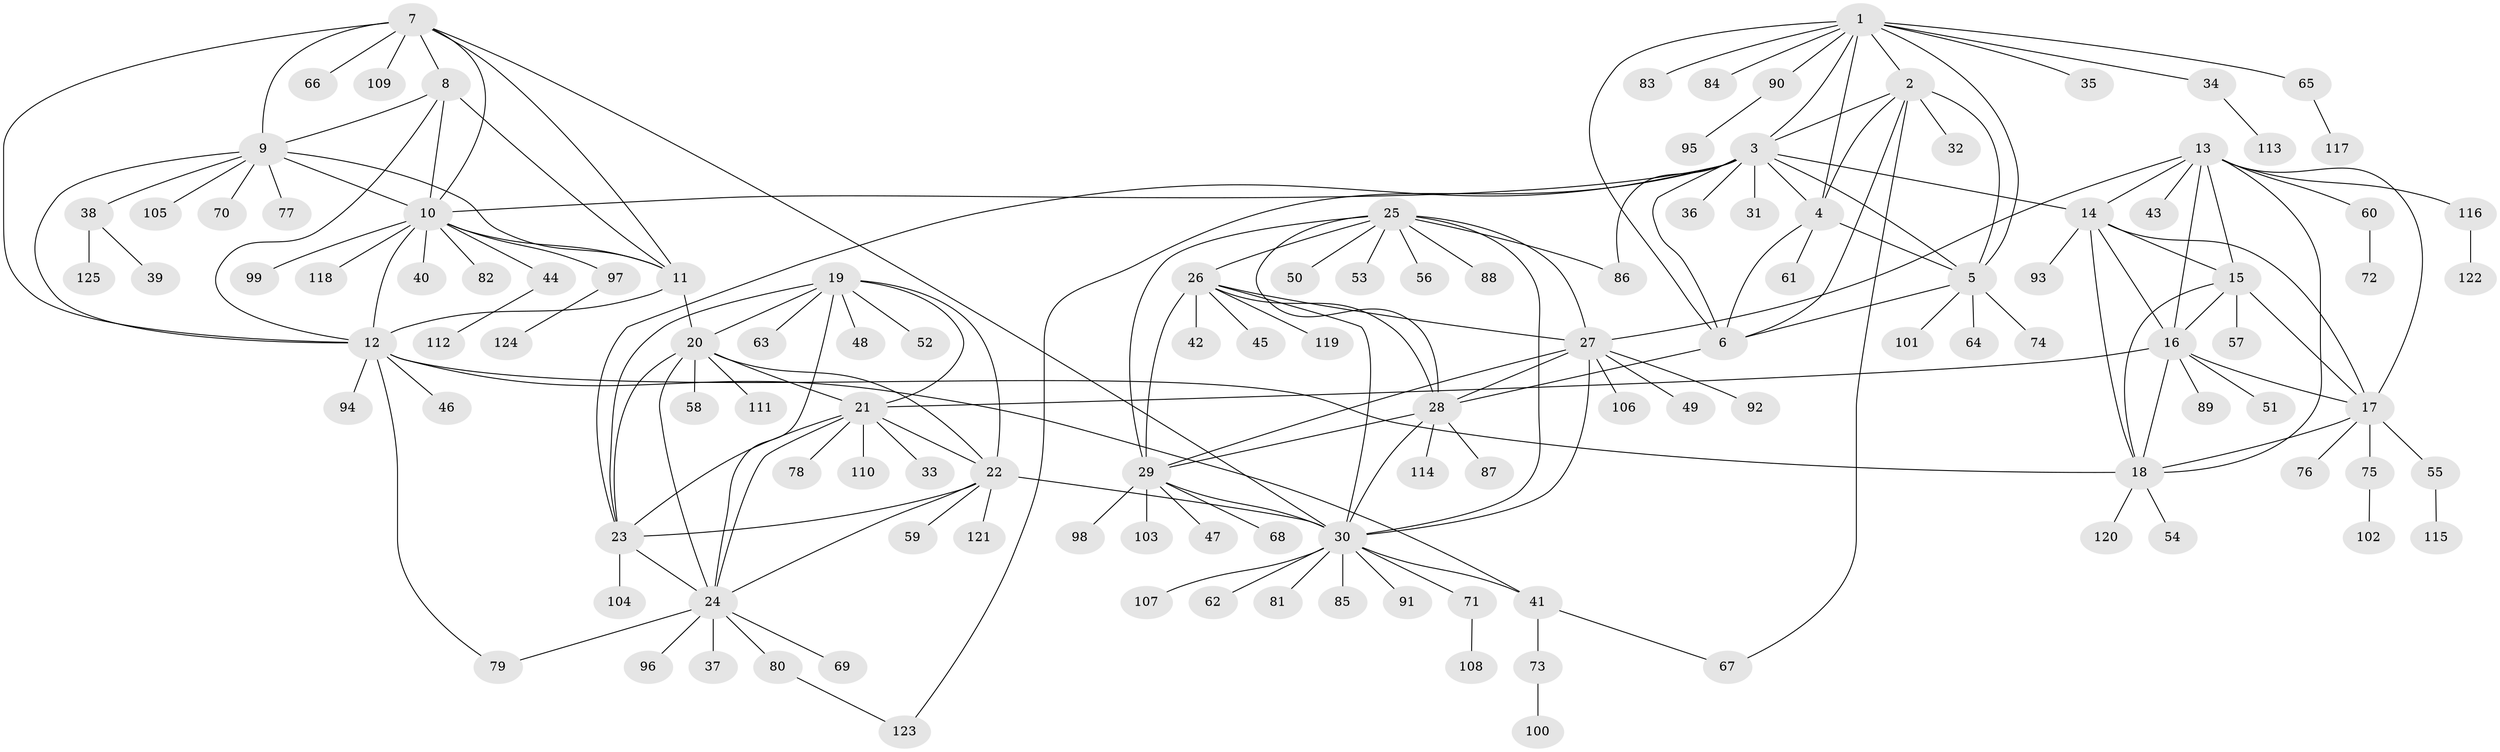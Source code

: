 // coarse degree distribution, {8: 0.045454545454545456, 5: 0.056818181818181816, 12: 0.022727272727272728, 10: 0.022727272727272728, 1: 0.625, 11: 0.011363636363636364, 6: 0.056818181818181816, 7: 0.06818181818181818, 2: 0.06818181818181818, 4: 0.011363636363636364, 9: 0.011363636363636364}
// Generated by graph-tools (version 1.1) at 2025/37/03/04/25 23:37:40]
// undirected, 125 vertices, 185 edges
graph export_dot {
  node [color=gray90,style=filled];
  1;
  2;
  3;
  4;
  5;
  6;
  7;
  8;
  9;
  10;
  11;
  12;
  13;
  14;
  15;
  16;
  17;
  18;
  19;
  20;
  21;
  22;
  23;
  24;
  25;
  26;
  27;
  28;
  29;
  30;
  31;
  32;
  33;
  34;
  35;
  36;
  37;
  38;
  39;
  40;
  41;
  42;
  43;
  44;
  45;
  46;
  47;
  48;
  49;
  50;
  51;
  52;
  53;
  54;
  55;
  56;
  57;
  58;
  59;
  60;
  61;
  62;
  63;
  64;
  65;
  66;
  67;
  68;
  69;
  70;
  71;
  72;
  73;
  74;
  75;
  76;
  77;
  78;
  79;
  80;
  81;
  82;
  83;
  84;
  85;
  86;
  87;
  88;
  89;
  90;
  91;
  92;
  93;
  94;
  95;
  96;
  97;
  98;
  99;
  100;
  101;
  102;
  103;
  104;
  105;
  106;
  107;
  108;
  109;
  110;
  111;
  112;
  113;
  114;
  115;
  116;
  117;
  118;
  119;
  120;
  121;
  122;
  123;
  124;
  125;
  1 -- 2;
  1 -- 3;
  1 -- 4;
  1 -- 5;
  1 -- 6;
  1 -- 34;
  1 -- 35;
  1 -- 65;
  1 -- 83;
  1 -- 84;
  1 -- 90;
  2 -- 3;
  2 -- 4;
  2 -- 5;
  2 -- 6;
  2 -- 32;
  2 -- 67;
  3 -- 4;
  3 -- 5;
  3 -- 6;
  3 -- 10;
  3 -- 14;
  3 -- 23;
  3 -- 31;
  3 -- 36;
  3 -- 86;
  3 -- 123;
  4 -- 5;
  4 -- 6;
  4 -- 61;
  5 -- 6;
  5 -- 64;
  5 -- 74;
  5 -- 101;
  6 -- 28;
  7 -- 8;
  7 -- 9;
  7 -- 10;
  7 -- 11;
  7 -- 12;
  7 -- 30;
  7 -- 66;
  7 -- 109;
  8 -- 9;
  8 -- 10;
  8 -- 11;
  8 -- 12;
  9 -- 10;
  9 -- 11;
  9 -- 12;
  9 -- 38;
  9 -- 70;
  9 -- 77;
  9 -- 105;
  10 -- 11;
  10 -- 12;
  10 -- 40;
  10 -- 44;
  10 -- 82;
  10 -- 97;
  10 -- 99;
  10 -- 118;
  11 -- 12;
  11 -- 20;
  12 -- 18;
  12 -- 41;
  12 -- 46;
  12 -- 79;
  12 -- 94;
  13 -- 14;
  13 -- 15;
  13 -- 16;
  13 -- 17;
  13 -- 18;
  13 -- 27;
  13 -- 43;
  13 -- 60;
  13 -- 116;
  14 -- 15;
  14 -- 16;
  14 -- 17;
  14 -- 18;
  14 -- 93;
  15 -- 16;
  15 -- 17;
  15 -- 18;
  15 -- 57;
  16 -- 17;
  16 -- 18;
  16 -- 21;
  16 -- 51;
  16 -- 89;
  17 -- 18;
  17 -- 55;
  17 -- 75;
  17 -- 76;
  18 -- 54;
  18 -- 120;
  19 -- 20;
  19 -- 21;
  19 -- 22;
  19 -- 23;
  19 -- 24;
  19 -- 48;
  19 -- 52;
  19 -- 63;
  20 -- 21;
  20 -- 22;
  20 -- 23;
  20 -- 24;
  20 -- 58;
  20 -- 111;
  21 -- 22;
  21 -- 23;
  21 -- 24;
  21 -- 33;
  21 -- 78;
  21 -- 110;
  22 -- 23;
  22 -- 24;
  22 -- 30;
  22 -- 59;
  22 -- 121;
  23 -- 24;
  23 -- 104;
  24 -- 37;
  24 -- 69;
  24 -- 79;
  24 -- 80;
  24 -- 96;
  25 -- 26;
  25 -- 27;
  25 -- 28;
  25 -- 29;
  25 -- 30;
  25 -- 50;
  25 -- 53;
  25 -- 56;
  25 -- 86;
  25 -- 88;
  26 -- 27;
  26 -- 28;
  26 -- 29;
  26 -- 30;
  26 -- 42;
  26 -- 45;
  26 -- 119;
  27 -- 28;
  27 -- 29;
  27 -- 30;
  27 -- 49;
  27 -- 92;
  27 -- 106;
  28 -- 29;
  28 -- 30;
  28 -- 87;
  28 -- 114;
  29 -- 30;
  29 -- 47;
  29 -- 68;
  29 -- 98;
  29 -- 103;
  30 -- 41;
  30 -- 62;
  30 -- 71;
  30 -- 81;
  30 -- 85;
  30 -- 91;
  30 -- 107;
  34 -- 113;
  38 -- 39;
  38 -- 125;
  41 -- 67;
  41 -- 73;
  44 -- 112;
  55 -- 115;
  60 -- 72;
  65 -- 117;
  71 -- 108;
  73 -- 100;
  75 -- 102;
  80 -- 123;
  90 -- 95;
  97 -- 124;
  116 -- 122;
}

